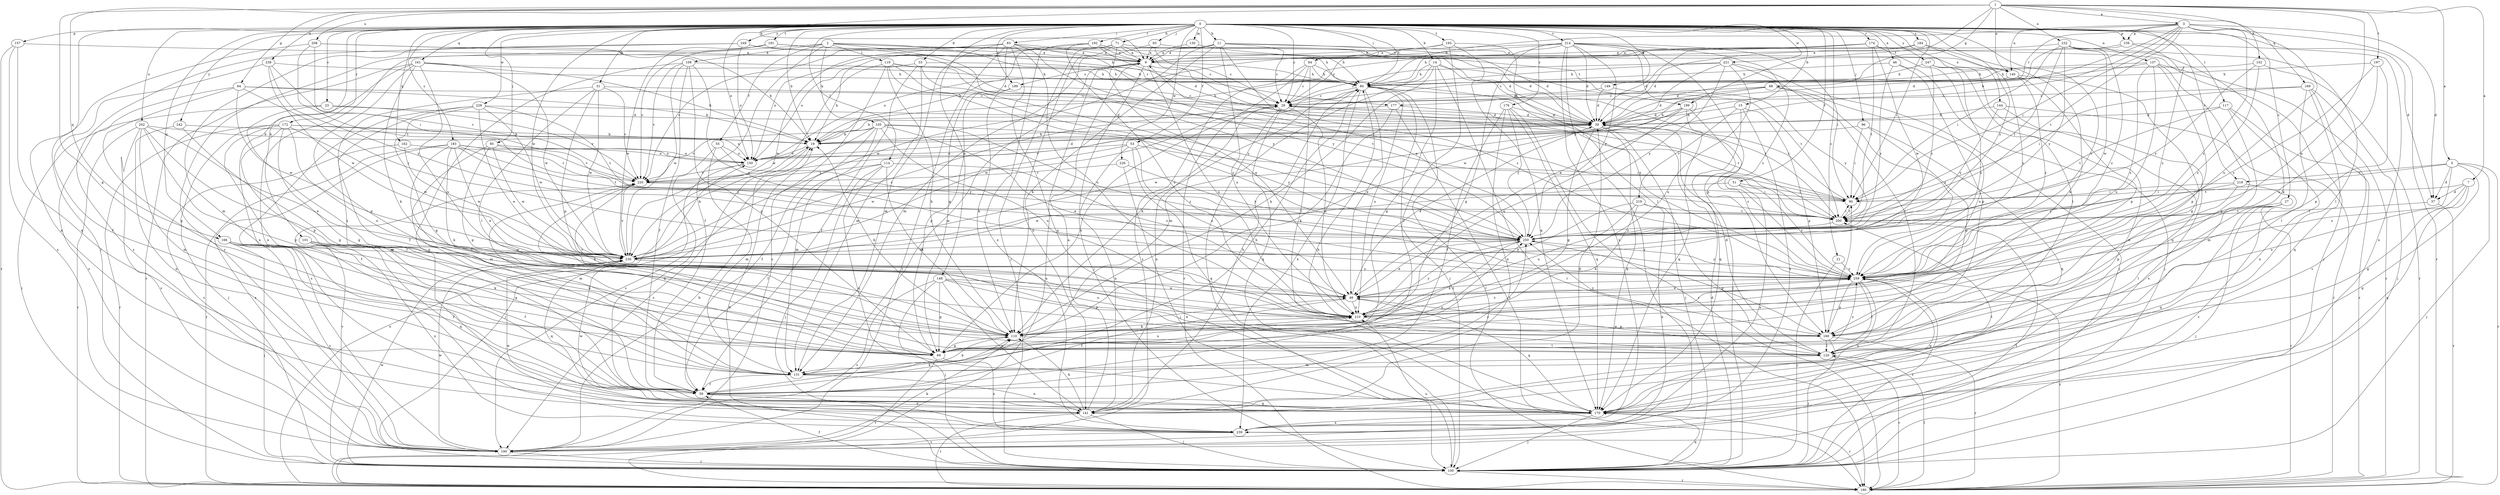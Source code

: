 strict digraph  {
0;
1;
2;
3;
5;
7;
9;
11;
14;
15;
19;
21;
23;
27;
29;
31;
33;
37;
39;
46;
48;
51;
53;
55;
59;
64;
68;
69;
71;
80;
83;
84;
90;
93;
95;
96;
100;
101;
102;
105;
108;
110;
114;
117;
119;
120;
130;
131;
137;
140;
141;
144;
148;
149;
150;
157;
159;
160;
161;
162;
166;
169;
170;
172;
174;
176;
177;
180;
183;
184;
189;
190;
191;
192;
193;
197;
199;
200;
202;
208;
210;
214;
218;
219;
220;
221;
226;
228;
230;
232;
238;
239;
242;
247;
249;
250;
259;
0 -> 11  [label=b];
0 -> 14  [label=b];
0 -> 15  [label=b];
0 -> 19  [label=b];
0 -> 21  [label=c];
0 -> 23  [label=c];
0 -> 27  [label=c];
0 -> 29  [label=c];
0 -> 31  [label=d];
0 -> 33  [label=d];
0 -> 37  [label=d];
0 -> 46  [label=e];
0 -> 51  [label=f];
0 -> 53  [label=f];
0 -> 71  [label=h];
0 -> 80  [label=h];
0 -> 83  [label=i];
0 -> 84  [label=i];
0 -> 90  [label=i];
0 -> 93  [label=j];
0 -> 95  [label=j];
0 -> 96  [label=j];
0 -> 100  [label=j];
0 -> 101  [label=k];
0 -> 114  [label=l];
0 -> 117  [label=l];
0 -> 130  [label=m];
0 -> 137  [label=n];
0 -> 144  [label=o];
0 -> 148  [label=o];
0 -> 149  [label=o];
0 -> 150  [label=o];
0 -> 157  [label=p];
0 -> 159  [label=p];
0 -> 161  [label=q];
0 -> 162  [label=q];
0 -> 166  [label=q];
0 -> 172  [label=r];
0 -> 174  [label=r];
0 -> 176  [label=r];
0 -> 183  [label=s];
0 -> 184  [label=s];
0 -> 189  [label=s];
0 -> 191  [label=t];
0 -> 192  [label=t];
0 -> 193  [label=t];
0 -> 202  [label=u];
0 -> 214  [label=v];
0 -> 218  [label=v];
0 -> 221  [label=w];
0 -> 226  [label=w];
0 -> 228  [label=w];
0 -> 230  [label=w];
0 -> 242  [label=y];
0 -> 247  [label=y];
0 -> 249  [label=y];
0 -> 250  [label=y];
0 -> 259  [label=z];
1 -> 3  [label=a];
1 -> 5  [label=a];
1 -> 7  [label=a];
1 -> 9  [label=a];
1 -> 48  [label=e];
1 -> 64  [label=g];
1 -> 68  [label=g];
1 -> 69  [label=g];
1 -> 102  [label=k];
1 -> 140  [label=n];
1 -> 166  [label=q];
1 -> 169  [label=q];
1 -> 197  [label=t];
1 -> 199  [label=t];
1 -> 208  [label=u];
1 -> 232  [label=x];
1 -> 238  [label=x];
2 -> 55  [label=f];
2 -> 59  [label=f];
2 -> 105  [label=k];
2 -> 108  [label=k];
2 -> 119  [label=l];
2 -> 140  [label=n];
2 -> 177  [label=r];
2 -> 199  [label=t];
2 -> 239  [label=x];
2 -> 250  [label=y];
3 -> 19  [label=b];
3 -> 37  [label=d];
3 -> 80  [label=h];
3 -> 90  [label=i];
3 -> 140  [label=n];
3 -> 150  [label=o];
3 -> 159  [label=p];
3 -> 177  [label=r];
3 -> 180  [label=r];
3 -> 200  [label=t];
3 -> 210  [label=u];
3 -> 259  [label=z];
5 -> 37  [label=d];
5 -> 100  [label=j];
5 -> 170  [label=q];
5 -> 180  [label=r];
5 -> 200  [label=t];
5 -> 218  [label=v];
5 -> 259  [label=z];
7 -> 37  [label=d];
7 -> 69  [label=g];
7 -> 90  [label=i];
7 -> 170  [label=q];
7 -> 210  [label=u];
9 -> 80  [label=h];
9 -> 90  [label=i];
9 -> 100  [label=j];
9 -> 131  [label=m];
9 -> 189  [label=s];
9 -> 210  [label=u];
11 -> 9  [label=a];
11 -> 29  [label=c];
11 -> 39  [label=d];
11 -> 110  [label=k];
11 -> 140  [label=n];
11 -> 150  [label=o];
11 -> 210  [label=u];
11 -> 230  [label=w];
11 -> 259  [label=z];
14 -> 39  [label=d];
14 -> 69  [label=g];
14 -> 80  [label=h];
14 -> 110  [label=k];
14 -> 131  [label=m];
14 -> 180  [label=r];
14 -> 200  [label=t];
15 -> 39  [label=d];
15 -> 160  [label=p];
15 -> 170  [label=q];
15 -> 219  [label=v];
15 -> 239  [label=x];
19 -> 150  [label=o];
19 -> 190  [label=s];
21 -> 100  [label=j];
21 -> 259  [label=z];
23 -> 39  [label=d];
23 -> 100  [label=j];
23 -> 110  [label=k];
23 -> 220  [label=v];
27 -> 100  [label=j];
27 -> 120  [label=l];
27 -> 170  [label=q];
27 -> 180  [label=r];
27 -> 200  [label=t];
29 -> 39  [label=d];
29 -> 100  [label=j];
29 -> 141  [label=n];
29 -> 170  [label=q];
29 -> 200  [label=t];
29 -> 210  [label=u];
31 -> 29  [label=c];
31 -> 59  [label=f];
31 -> 120  [label=l];
31 -> 160  [label=p];
31 -> 220  [label=v];
31 -> 230  [label=w];
33 -> 59  [label=f];
33 -> 80  [label=h];
33 -> 131  [label=m];
33 -> 230  [label=w];
33 -> 250  [label=y];
37 -> 180  [label=r];
37 -> 200  [label=t];
39 -> 19  [label=b];
39 -> 69  [label=g];
39 -> 100  [label=j];
39 -> 170  [label=q];
39 -> 220  [label=v];
39 -> 259  [label=z];
46 -> 80  [label=h];
46 -> 100  [label=j];
46 -> 160  [label=p];
46 -> 250  [label=y];
48 -> 39  [label=d];
48 -> 59  [label=f];
48 -> 170  [label=q];
48 -> 210  [label=u];
48 -> 259  [label=z];
51 -> 90  [label=i];
51 -> 230  [label=w];
51 -> 239  [label=x];
51 -> 259  [label=z];
53 -> 48  [label=e];
53 -> 90  [label=i];
53 -> 141  [label=n];
53 -> 150  [label=o];
53 -> 170  [label=q];
53 -> 230  [label=w];
55 -> 131  [label=m];
55 -> 150  [label=o];
55 -> 170  [label=q];
55 -> 250  [label=y];
59 -> 80  [label=h];
59 -> 110  [label=k];
59 -> 141  [label=n];
59 -> 170  [label=q];
59 -> 250  [label=y];
64 -> 19  [label=b];
64 -> 29  [label=c];
64 -> 69  [label=g];
64 -> 190  [label=s];
64 -> 230  [label=w];
64 -> 250  [label=y];
68 -> 19  [label=b];
68 -> 29  [label=c];
68 -> 39  [label=d];
68 -> 210  [label=u];
68 -> 259  [label=z];
69 -> 29  [label=c];
69 -> 180  [label=r];
69 -> 210  [label=u];
69 -> 239  [label=x];
69 -> 259  [label=z];
71 -> 9  [label=a];
71 -> 39  [label=d];
71 -> 48  [label=e];
71 -> 80  [label=h];
71 -> 100  [label=j];
71 -> 141  [label=n];
71 -> 150  [label=o];
80 -> 29  [label=c];
80 -> 48  [label=e];
80 -> 100  [label=j];
80 -> 110  [label=k];
80 -> 180  [label=r];
80 -> 200  [label=t];
80 -> 210  [label=u];
80 -> 230  [label=w];
80 -> 239  [label=x];
83 -> 9  [label=a];
83 -> 69  [label=g];
83 -> 131  [label=m];
83 -> 170  [label=q];
83 -> 180  [label=r];
83 -> 200  [label=t];
83 -> 210  [label=u];
83 -> 220  [label=v];
83 -> 230  [label=w];
83 -> 250  [label=y];
84 -> 29  [label=c];
84 -> 80  [label=h];
84 -> 120  [label=l];
84 -> 180  [label=r];
84 -> 190  [label=s];
84 -> 259  [label=z];
90 -> 29  [label=c];
90 -> 200  [label=t];
93 -> 9  [label=a];
93 -> 29  [label=c];
93 -> 39  [label=d];
93 -> 131  [label=m];
95 -> 131  [label=m];
95 -> 150  [label=o];
95 -> 160  [label=p];
95 -> 220  [label=v];
95 -> 230  [label=w];
96 -> 19  [label=b];
96 -> 90  [label=i];
96 -> 160  [label=p];
96 -> 170  [label=q];
100 -> 19  [label=b];
100 -> 39  [label=d];
100 -> 59  [label=f];
100 -> 170  [label=q];
100 -> 180  [label=r];
100 -> 200  [label=t];
100 -> 210  [label=u];
100 -> 220  [label=v];
100 -> 230  [label=w];
100 -> 259  [label=z];
101 -> 59  [label=f];
101 -> 110  [label=k];
101 -> 170  [label=q];
101 -> 230  [label=w];
101 -> 239  [label=x];
102 -> 80  [label=h];
102 -> 180  [label=r];
102 -> 250  [label=y];
102 -> 259  [label=z];
105 -> 19  [label=b];
105 -> 48  [label=e];
105 -> 59  [label=f];
105 -> 131  [label=m];
105 -> 190  [label=s];
105 -> 210  [label=u];
105 -> 220  [label=v];
105 -> 250  [label=y];
105 -> 259  [label=z];
108 -> 59  [label=f];
108 -> 69  [label=g];
108 -> 80  [label=h];
108 -> 220  [label=v];
108 -> 230  [label=w];
108 -> 239  [label=x];
108 -> 259  [label=z];
110 -> 19  [label=b];
110 -> 48  [label=e];
110 -> 69  [label=g];
110 -> 120  [label=l];
114 -> 59  [label=f];
114 -> 100  [label=j];
114 -> 110  [label=k];
114 -> 170  [label=q];
114 -> 220  [label=v];
114 -> 259  [label=z];
117 -> 39  [label=d];
117 -> 131  [label=m];
117 -> 141  [label=n];
117 -> 180  [label=r];
117 -> 200  [label=t];
119 -> 19  [label=b];
119 -> 80  [label=h];
119 -> 110  [label=k];
119 -> 190  [label=s];
119 -> 200  [label=t];
119 -> 250  [label=y];
119 -> 259  [label=z];
120 -> 39  [label=d];
120 -> 48  [label=e];
120 -> 131  [label=m];
120 -> 180  [label=r];
130 -> 9  [label=a];
130 -> 80  [label=h];
131 -> 59  [label=f];
131 -> 110  [label=k];
131 -> 141  [label=n];
131 -> 250  [label=y];
137 -> 39  [label=d];
137 -> 69  [label=g];
137 -> 80  [label=h];
137 -> 160  [label=p];
137 -> 180  [label=r];
137 -> 210  [label=u];
137 -> 259  [label=z];
140 -> 29  [label=c];
140 -> 69  [label=g];
140 -> 160  [label=p];
140 -> 259  [label=z];
141 -> 9  [label=a];
141 -> 39  [label=d];
141 -> 80  [label=h];
141 -> 100  [label=j];
141 -> 110  [label=k];
141 -> 180  [label=r];
144 -> 39  [label=d];
144 -> 180  [label=r];
144 -> 190  [label=s];
144 -> 250  [label=y];
148 -> 48  [label=e];
148 -> 69  [label=g];
148 -> 100  [label=j];
148 -> 141  [label=n];
148 -> 160  [label=p];
148 -> 190  [label=s];
148 -> 210  [label=u];
149 -> 29  [label=c];
149 -> 39  [label=d];
149 -> 250  [label=y];
150 -> 39  [label=d];
150 -> 100  [label=j];
150 -> 220  [label=v];
157 -> 9  [label=a];
157 -> 170  [label=q];
157 -> 180  [label=r];
157 -> 190  [label=s];
159 -> 9  [label=a];
159 -> 39  [label=d];
159 -> 239  [label=x];
159 -> 259  [label=z];
160 -> 90  [label=i];
160 -> 100  [label=j];
160 -> 120  [label=l];
160 -> 180  [label=r];
160 -> 250  [label=y];
161 -> 19  [label=b];
161 -> 69  [label=g];
161 -> 80  [label=h];
161 -> 110  [label=k];
161 -> 141  [label=n];
161 -> 180  [label=r];
161 -> 210  [label=u];
161 -> 230  [label=w];
162 -> 150  [label=o];
162 -> 190  [label=s];
162 -> 230  [label=w];
166 -> 59  [label=f];
166 -> 69  [label=g];
166 -> 100  [label=j];
166 -> 110  [label=k];
166 -> 190  [label=s];
166 -> 230  [label=w];
169 -> 29  [label=c];
169 -> 90  [label=i];
169 -> 100  [label=j];
169 -> 120  [label=l];
169 -> 170  [label=q];
169 -> 190  [label=s];
170 -> 80  [label=h];
170 -> 100  [label=j];
170 -> 180  [label=r];
170 -> 200  [label=t];
170 -> 230  [label=w];
170 -> 239  [label=x];
172 -> 19  [label=b];
172 -> 59  [label=f];
172 -> 69  [label=g];
172 -> 100  [label=j];
172 -> 131  [label=m];
172 -> 150  [label=o];
172 -> 180  [label=r];
172 -> 210  [label=u];
172 -> 230  [label=w];
174 -> 9  [label=a];
174 -> 19  [label=b];
174 -> 39  [label=d];
174 -> 100  [label=j];
174 -> 120  [label=l];
174 -> 200  [label=t];
174 -> 230  [label=w];
176 -> 39  [label=d];
176 -> 59  [label=f];
176 -> 141  [label=n];
176 -> 170  [label=q];
176 -> 180  [label=r];
176 -> 250  [label=y];
177 -> 19  [label=b];
177 -> 39  [label=d];
177 -> 110  [label=k];
177 -> 180  [label=r];
180 -> 9  [label=a];
180 -> 120  [label=l];
180 -> 150  [label=o];
180 -> 259  [label=z];
183 -> 48  [label=e];
183 -> 110  [label=k];
183 -> 120  [label=l];
183 -> 150  [label=o];
183 -> 180  [label=r];
183 -> 190  [label=s];
183 -> 200  [label=t];
183 -> 220  [label=v];
183 -> 250  [label=y];
184 -> 9  [label=a];
184 -> 39  [label=d];
184 -> 110  [label=k];
184 -> 259  [label=z];
189 -> 29  [label=c];
189 -> 69  [label=g];
189 -> 110  [label=k];
190 -> 19  [label=b];
190 -> 100  [label=j];
190 -> 110  [label=k];
190 -> 230  [label=w];
191 -> 9  [label=a];
191 -> 80  [label=h];
191 -> 190  [label=s];
191 -> 220  [label=v];
191 -> 230  [label=w];
192 -> 9  [label=a];
192 -> 29  [label=c];
192 -> 39  [label=d];
192 -> 150  [label=o];
192 -> 210  [label=u];
192 -> 239  [label=x];
193 -> 9  [label=a];
193 -> 29  [label=c];
193 -> 59  [label=f];
193 -> 120  [label=l];
193 -> 170  [label=q];
197 -> 80  [label=h];
197 -> 160  [label=p];
197 -> 210  [label=u];
197 -> 259  [label=z];
199 -> 39  [label=d];
199 -> 100  [label=j];
199 -> 170  [label=q];
199 -> 210  [label=u];
199 -> 230  [label=w];
200 -> 90  [label=i];
200 -> 250  [label=y];
202 -> 19  [label=b];
202 -> 48  [label=e];
202 -> 69  [label=g];
202 -> 131  [label=m];
202 -> 160  [label=p];
202 -> 180  [label=r];
202 -> 190  [label=s];
208 -> 9  [label=a];
208 -> 19  [label=b];
208 -> 90  [label=i];
208 -> 141  [label=n];
208 -> 200  [label=t];
210 -> 110  [label=k];
210 -> 160  [label=p];
210 -> 220  [label=v];
210 -> 250  [label=y];
210 -> 259  [label=z];
214 -> 9  [label=a];
214 -> 19  [label=b];
214 -> 39  [label=d];
214 -> 48  [label=e];
214 -> 69  [label=g];
214 -> 80  [label=h];
214 -> 90  [label=i];
214 -> 160  [label=p];
214 -> 190  [label=s];
214 -> 239  [label=x];
214 -> 250  [label=y];
214 -> 259  [label=z];
218 -> 90  [label=i];
218 -> 160  [label=p];
218 -> 190  [label=s];
218 -> 250  [label=y];
219 -> 48  [label=e];
219 -> 110  [label=k];
219 -> 200  [label=t];
219 -> 210  [label=u];
219 -> 239  [label=x];
220 -> 90  [label=i];
220 -> 110  [label=k];
220 -> 131  [label=m];
221 -> 29  [label=c];
221 -> 80  [label=h];
221 -> 100  [label=j];
221 -> 120  [label=l];
221 -> 210  [label=u];
221 -> 230  [label=w];
221 -> 250  [label=y];
226 -> 100  [label=j];
226 -> 220  [label=v];
226 -> 250  [label=y];
228 -> 39  [label=d];
228 -> 48  [label=e];
228 -> 59  [label=f];
228 -> 69  [label=g];
228 -> 190  [label=s];
228 -> 200  [label=t];
228 -> 230  [label=w];
230 -> 19  [label=b];
230 -> 29  [label=c];
230 -> 170  [label=q];
230 -> 220  [label=v];
230 -> 259  [label=z];
232 -> 9  [label=a];
232 -> 90  [label=i];
232 -> 110  [label=k];
232 -> 120  [label=l];
232 -> 200  [label=t];
232 -> 230  [label=w];
232 -> 250  [label=y];
232 -> 259  [label=z];
238 -> 59  [label=f];
238 -> 80  [label=h];
238 -> 220  [label=v];
238 -> 230  [label=w];
238 -> 250  [label=y];
239 -> 190  [label=s];
239 -> 230  [label=w];
242 -> 19  [label=b];
242 -> 69  [label=g];
242 -> 141  [label=n];
247 -> 80  [label=h];
247 -> 141  [label=n];
247 -> 170  [label=q];
247 -> 250  [label=y];
247 -> 259  [label=z];
249 -> 9  [label=a];
249 -> 39  [label=d];
249 -> 131  [label=m];
249 -> 150  [label=o];
249 -> 190  [label=s];
250 -> 9  [label=a];
250 -> 48  [label=e];
250 -> 110  [label=k];
250 -> 160  [label=p];
250 -> 230  [label=w];
259 -> 48  [label=e];
259 -> 120  [label=l];
259 -> 141  [label=n];
259 -> 160  [label=p];
259 -> 170  [label=q];
259 -> 250  [label=y];
}
